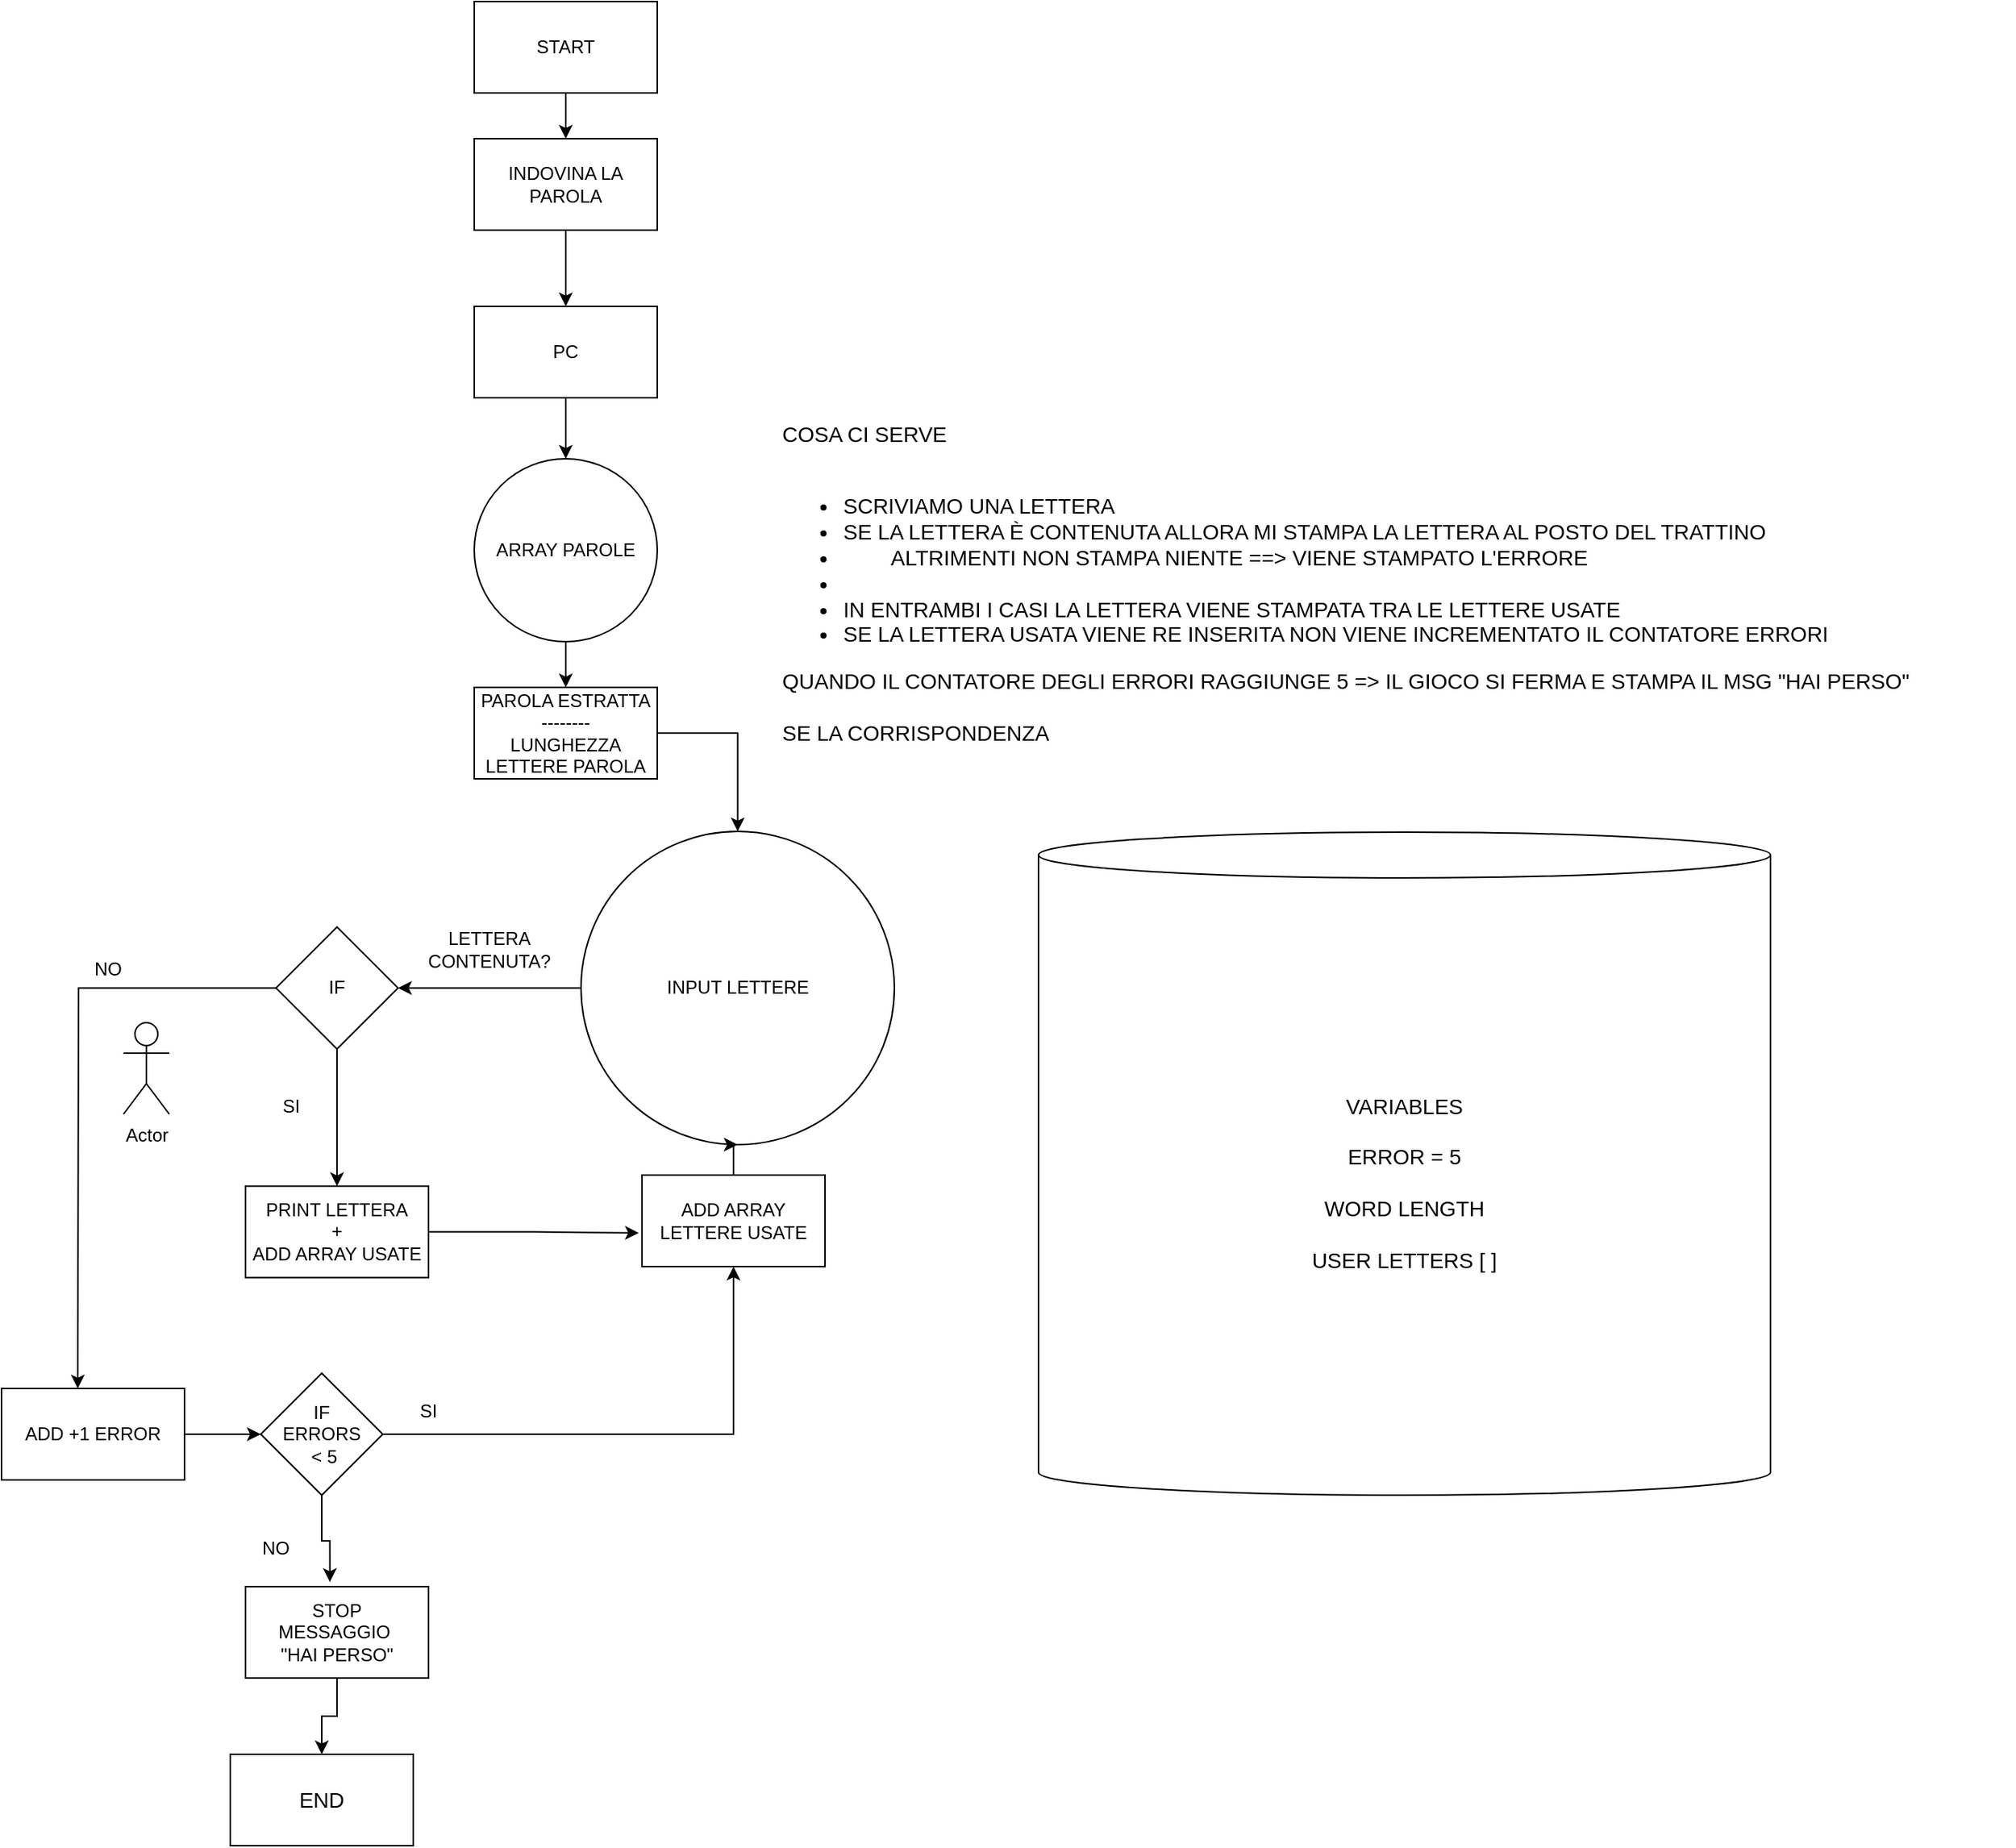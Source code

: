 <mxfile version="18.0.1" type="device"><diagram id="JZUIe5iCQwAUGMr3Hd-T" name="Pagina-1"><mxGraphModel dx="1243" dy="718" grid="1" gridSize="10" guides="1" tooltips="1" connect="1" arrows="1" fold="1" page="1" pageScale="1" pageWidth="827" pageHeight="1169" math="0" shadow="0"><root><mxCell id="0"/><mxCell id="1" parent="0"/><mxCell id="qkZ-I5kwRt76hX_1mebI-24" style="edgeStyle=orthogonalEdgeStyle;rounded=0;orthogonalLoop=1;jettySize=auto;html=1;entryX=1;entryY=0.5;entryDx=0;entryDy=0;" edge="1" parent="1" source="qkZ-I5kwRt76hX_1mebI-16" target="qkZ-I5kwRt76hX_1mebI-2"><mxGeometry relative="1" as="geometry"/></mxCell><mxCell id="qkZ-I5kwRt76hX_1mebI-16" value="&lt;span style=&quot;&quot;&gt;INPUT LETTERE&lt;/span&gt;" style="ellipse;whiteSpace=wrap;html=1;aspect=fixed;" vertex="1" parent="1"><mxGeometry x="400" y="584.5" width="205.5" height="205.5" as="geometry"/></mxCell><mxCell id="qkZ-I5kwRt76hX_1mebI-4" style="edgeStyle=orthogonalEdgeStyle;rounded=0;orthogonalLoop=1;jettySize=auto;html=1;" edge="1" parent="1" source="qkZ-I5kwRt76hX_1mebI-1"><mxGeometry relative="1" as="geometry"><mxPoint x="390" y="130" as="targetPoint"/></mxGeometry></mxCell><mxCell id="qkZ-I5kwRt76hX_1mebI-1" value="START" style="rounded=0;whiteSpace=wrap;html=1;" vertex="1" parent="1"><mxGeometry x="330" y="40" width="120" height="60" as="geometry"/></mxCell><mxCell id="qkZ-I5kwRt76hX_1mebI-26" value="" style="edgeStyle=orthogonalEdgeStyle;rounded=0;orthogonalLoop=1;jettySize=auto;html=1;" edge="1" parent="1" source="qkZ-I5kwRt76hX_1mebI-2" target="qkZ-I5kwRt76hX_1mebI-25"><mxGeometry relative="1" as="geometry"/></mxCell><mxCell id="qkZ-I5kwRt76hX_1mebI-29" style="edgeStyle=orthogonalEdgeStyle;rounded=0;orthogonalLoop=1;jettySize=auto;html=1;" edge="1" parent="1" source="qkZ-I5kwRt76hX_1mebI-2"><mxGeometry relative="1" as="geometry"><mxPoint x="70" y="950" as="targetPoint"/></mxGeometry></mxCell><mxCell id="qkZ-I5kwRt76hX_1mebI-2" value="IF" style="rhombus;whiteSpace=wrap;html=1;" vertex="1" parent="1"><mxGeometry x="200" y="647.25" width="80" height="80" as="geometry"/></mxCell><mxCell id="qkZ-I5kwRt76hX_1mebI-7" value="" style="edgeStyle=orthogonalEdgeStyle;rounded=0;orthogonalLoop=1;jettySize=auto;html=1;" edge="1" parent="1" source="qkZ-I5kwRt76hX_1mebI-5" target="qkZ-I5kwRt76hX_1mebI-6"><mxGeometry relative="1" as="geometry"/></mxCell><mxCell id="qkZ-I5kwRt76hX_1mebI-5" value="INDOVINA LA PAROLA" style="rounded=0;whiteSpace=wrap;html=1;" vertex="1" parent="1"><mxGeometry x="330" y="130" width="120" height="60" as="geometry"/></mxCell><mxCell id="qkZ-I5kwRt76hX_1mebI-13" style="edgeStyle=orthogonalEdgeStyle;rounded=0;orthogonalLoop=1;jettySize=auto;html=1;exitX=0.5;exitY=1;exitDx=0;exitDy=0;" edge="1" parent="1" source="qkZ-I5kwRt76hX_1mebI-6" target="qkZ-I5kwRt76hX_1mebI-11"><mxGeometry relative="1" as="geometry"/></mxCell><mxCell id="qkZ-I5kwRt76hX_1mebI-6" value="PC" style="rounded=0;whiteSpace=wrap;html=1;" vertex="1" parent="1"><mxGeometry x="330" y="240" width="120" height="60" as="geometry"/></mxCell><mxCell id="qkZ-I5kwRt76hX_1mebI-8" value="Actor" style="shape=umlActor;verticalLabelPosition=bottom;verticalAlign=top;html=1;outlineConnect=0;" vertex="1" parent="1"><mxGeometry x="100" y="710" width="30" height="60" as="geometry"/></mxCell><mxCell id="qkZ-I5kwRt76hX_1mebI-21" value="" style="edgeStyle=orthogonalEdgeStyle;rounded=0;orthogonalLoop=1;jettySize=auto;html=1;" edge="1" parent="1" source="qkZ-I5kwRt76hX_1mebI-11" target="qkZ-I5kwRt76hX_1mebI-19"><mxGeometry relative="1" as="geometry"/></mxCell><mxCell id="qkZ-I5kwRt76hX_1mebI-11" value="ARRAY PAROLE" style="ellipse;whiteSpace=wrap;html=1;aspect=fixed;" vertex="1" parent="1"><mxGeometry x="330" y="340" width="120" height="120" as="geometry"/></mxCell><mxCell id="qkZ-I5kwRt76hX_1mebI-18" value="LETTERA CONTENUTA?" style="text;html=1;strokeColor=none;fillColor=none;align=center;verticalAlign=middle;whiteSpace=wrap;rounded=0;" vertex="1" parent="1"><mxGeometry x="310" y="647.25" width="60" height="30" as="geometry"/></mxCell><mxCell id="qkZ-I5kwRt76hX_1mebI-23" style="edgeStyle=orthogonalEdgeStyle;rounded=0;orthogonalLoop=1;jettySize=auto;html=1;exitX=1;exitY=0.5;exitDx=0;exitDy=0;" edge="1" parent="1" source="qkZ-I5kwRt76hX_1mebI-19" target="qkZ-I5kwRt76hX_1mebI-16"><mxGeometry relative="1" as="geometry"/></mxCell><mxCell id="qkZ-I5kwRt76hX_1mebI-19" value="PAROLA ESTRATTA&lt;br&gt;--------&lt;br&gt;LUNGHEZZA LETTERE PAROLA" style="rounded=0;whiteSpace=wrap;html=1;" vertex="1" parent="1"><mxGeometry x="330" y="490" width="120" height="60" as="geometry"/></mxCell><mxCell id="qkZ-I5kwRt76hX_1mebI-37" style="edgeStyle=orthogonalEdgeStyle;rounded=0;orthogonalLoop=1;jettySize=auto;html=1;exitX=1;exitY=0.5;exitDx=0;exitDy=0;entryX=-0.017;entryY=0.633;entryDx=0;entryDy=0;entryPerimeter=0;" edge="1" parent="1" source="qkZ-I5kwRt76hX_1mebI-25" target="qkZ-I5kwRt76hX_1mebI-36"><mxGeometry relative="1" as="geometry"><mxPoint x="430" y="847" as="targetPoint"/></mxGeometry></mxCell><mxCell id="qkZ-I5kwRt76hX_1mebI-25" value="PRINT LETTERA&lt;br&gt;+&lt;br&gt;ADD ARRAY USATE" style="whiteSpace=wrap;html=1;" vertex="1" parent="1"><mxGeometry x="180" y="817.25" width="120" height="60" as="geometry"/></mxCell><mxCell id="qkZ-I5kwRt76hX_1mebI-28" value="SI" style="text;html=1;strokeColor=none;fillColor=none;align=center;verticalAlign=middle;whiteSpace=wrap;rounded=0;" vertex="1" parent="1"><mxGeometry x="180" y="750" width="60" height="30" as="geometry"/></mxCell><mxCell id="qkZ-I5kwRt76hX_1mebI-47" style="edgeStyle=orthogonalEdgeStyle;rounded=0;orthogonalLoop=1;jettySize=auto;html=1;exitX=1;exitY=0.5;exitDx=0;exitDy=0;entryX=0;entryY=0.5;entryDx=0;entryDy=0;fontFamily=Helvetica;fontSize=14;" edge="1" parent="1" source="qkZ-I5kwRt76hX_1mebI-30" target="qkZ-I5kwRt76hX_1mebI-42"><mxGeometry relative="1" as="geometry"/></mxCell><mxCell id="qkZ-I5kwRt76hX_1mebI-30" value="ADD +1 ERROR" style="whiteSpace=wrap;html=1;" vertex="1" parent="1"><mxGeometry x="20" y="950" width="120" height="60" as="geometry"/></mxCell><mxCell id="qkZ-I5kwRt76hX_1mebI-31" value="NO" style="text;html=1;strokeColor=none;fillColor=none;align=center;verticalAlign=middle;whiteSpace=wrap;rounded=0;" vertex="1" parent="1"><mxGeometry x="60" y="660" width="60" height="30" as="geometry"/></mxCell><mxCell id="qkZ-I5kwRt76hX_1mebI-39" value="" style="edgeStyle=orthogonalEdgeStyle;rounded=0;orthogonalLoop=1;jettySize=auto;html=1;" edge="1" parent="1" source="qkZ-I5kwRt76hX_1mebI-36" target="qkZ-I5kwRt76hX_1mebI-16"><mxGeometry relative="1" as="geometry"/></mxCell><mxCell id="qkZ-I5kwRt76hX_1mebI-36" value="ADD ARRAY LETTERE USATE" style="whiteSpace=wrap;html=1;" vertex="1" parent="1"><mxGeometry x="440" y="810" width="120" height="60" as="geometry"/></mxCell><mxCell id="qkZ-I5kwRt76hX_1mebI-40" value="&lt;font style=&quot;font-size: 14px;&quot;&gt;COSA CI SERVE&lt;br&gt;&lt;br&gt;&lt;ul&gt;&lt;li&gt;&lt;span style=&quot;background-color: initial;&quot;&gt;SCRIVIAMO UNA LETTERA&lt;/span&gt;&lt;/li&gt;&lt;li&gt;&lt;span style=&quot;background-color: initial;&quot;&gt;SE LA LETTERA È CONTENUTA ALLORA MI STAMPA LA LETTERA AL POSTO DEL TRATTINO&lt;/span&gt;&lt;/li&gt;&lt;li&gt;&lt;span style=&quot;background-color: initial;&quot;&gt;&lt;span style=&quot;white-space: pre;&quot;&gt;&#9;&lt;/span&gt;ALTRIMENTI NON STAMPA NIENTE ==&amp;gt; VIENE STAMPATO L'ERRORE&lt;/span&gt;&lt;/li&gt;&lt;li&gt;&lt;span style=&quot;background-color: initial;&quot;&gt;&lt;br&gt;&lt;/span&gt;&lt;/li&gt;&lt;li&gt;&lt;span style=&quot;background-color: initial;&quot;&gt;IN ENTRAMBI I CASI LA LETTERA VIENE STAMPATA TRA LE LETTERE USATE&lt;/span&gt;&lt;/li&gt;&lt;li&gt;&lt;span style=&quot;background-color: initial;&quot;&gt;SE LA LETTERA USATA VIENE RE INSERITA NON VIENE INCREMENTATO IL CONTATORE ERRORI&lt;/span&gt;&lt;/li&gt;&lt;/ul&gt;&lt;div&gt;QUANDO IL CONTATORE DEGLI ERRORI RAGGIUNGE 5 =&amp;gt; IL GIOCO SI FERMA E STAMPA IL MSG &quot;HAI PERSO&quot;&lt;/div&gt;&lt;div&gt;&lt;br&gt;&lt;/div&gt;&lt;div&gt;SE LA CORRISPONDENZA&amp;nbsp;&lt;/div&gt;&lt;br&gt;&lt;/font&gt;" style="text;html=1;strokeColor=none;fillColor=none;align=left;verticalAlign=middle;whiteSpace=wrap;rounded=0;" vertex="1" parent="1"><mxGeometry x="530" y="190" width="810" height="480" as="geometry"/></mxCell><mxCell id="qkZ-I5kwRt76hX_1mebI-41" value="VARIABLES&lt;br&gt;&lt;br&gt;ERROR = 5&lt;br&gt;&lt;br&gt;WORD LENGTH&lt;br&gt;&lt;br&gt;USER LETTERS [ ]" style="shape=cylinder3;whiteSpace=wrap;html=1;boundedLbl=1;backgroundOutline=1;size=15;fontFamily=Helvetica;fontSize=14;" vertex="1" parent="1"><mxGeometry x="700" y="585" width="480" height="435" as="geometry"/></mxCell><mxCell id="qkZ-I5kwRt76hX_1mebI-50" value="" style="edgeStyle=orthogonalEdgeStyle;rounded=0;orthogonalLoop=1;jettySize=auto;html=1;fontFamily=Helvetica;fontSize=14;entryX=0.5;entryY=1;entryDx=0;entryDy=0;" edge="1" parent="1" source="qkZ-I5kwRt76hX_1mebI-42" target="qkZ-I5kwRt76hX_1mebI-36"><mxGeometry relative="1" as="geometry"/></mxCell><mxCell id="qkZ-I5kwRt76hX_1mebI-53" style="edgeStyle=orthogonalEdgeStyle;rounded=0;orthogonalLoop=1;jettySize=auto;html=1;exitX=0.5;exitY=1;exitDx=0;exitDy=0;entryX=0.461;entryY=-0.05;entryDx=0;entryDy=0;fontFamily=Helvetica;fontSize=14;entryPerimeter=0;" edge="1" parent="1" source="qkZ-I5kwRt76hX_1mebI-42" target="qkZ-I5kwRt76hX_1mebI-52"><mxGeometry relative="1" as="geometry"/></mxCell><mxCell id="qkZ-I5kwRt76hX_1mebI-42" value="IF &lt;br&gt;ERRORS&lt;br&gt;&amp;nbsp;&amp;lt; 5" style="rhombus;whiteSpace=wrap;html=1;" vertex="1" parent="1"><mxGeometry x="190" y="940" width="80" height="80" as="geometry"/></mxCell><mxCell id="qkZ-I5kwRt76hX_1mebI-48" value="SI" style="text;html=1;strokeColor=none;fillColor=none;align=center;verticalAlign=middle;whiteSpace=wrap;rounded=0;" vertex="1" parent="1"><mxGeometry x="270" y="950" width="60" height="30" as="geometry"/></mxCell><mxCell id="qkZ-I5kwRt76hX_1mebI-55" style="edgeStyle=orthogonalEdgeStyle;rounded=0;orthogonalLoop=1;jettySize=auto;html=1;exitX=0.5;exitY=1;exitDx=0;exitDy=0;fontFamily=Helvetica;fontSize=14;" edge="1" parent="1" source="qkZ-I5kwRt76hX_1mebI-52" target="qkZ-I5kwRt76hX_1mebI-56"><mxGeometry relative="1" as="geometry"><mxPoint x="230.333" y="1190" as="targetPoint"/></mxGeometry></mxCell><mxCell id="qkZ-I5kwRt76hX_1mebI-52" value="STOP&lt;br&gt;MESSAGGIO&amp;nbsp;&lt;br&gt;&quot;HAI PERSO&quot;" style="whiteSpace=wrap;html=1;" vertex="1" parent="1"><mxGeometry x="180" y="1080" width="120" height="60" as="geometry"/></mxCell><mxCell id="qkZ-I5kwRt76hX_1mebI-54" value="NO" style="text;html=1;strokeColor=none;fillColor=none;align=center;verticalAlign=middle;whiteSpace=wrap;rounded=0;" vertex="1" parent="1"><mxGeometry x="170" y="1040" width="60" height="30" as="geometry"/></mxCell><mxCell id="qkZ-I5kwRt76hX_1mebI-56" value="END" style="rounded=0;whiteSpace=wrap;html=1;fontFamily=Helvetica;fontSize=14;" vertex="1" parent="1"><mxGeometry x="170.003" y="1190" width="120" height="60" as="geometry"/></mxCell></root></mxGraphModel></diagram></mxfile>